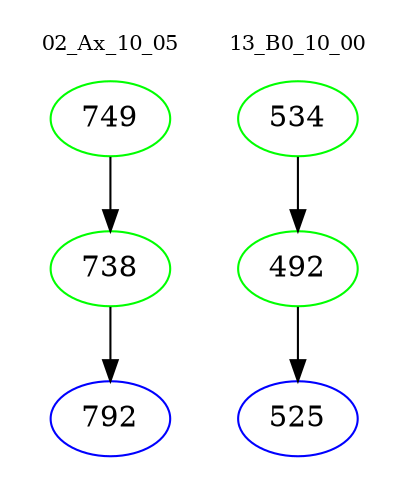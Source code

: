 digraph{
subgraph cluster_0 {
color = white
label = "02_Ax_10_05";
fontsize=10;
T0_749 [label="749", color="green"]
T0_749 -> T0_738 [color="black"]
T0_738 [label="738", color="green"]
T0_738 -> T0_792 [color="black"]
T0_792 [label="792", color="blue"]
}
subgraph cluster_1 {
color = white
label = "13_B0_10_00";
fontsize=10;
T1_534 [label="534", color="green"]
T1_534 -> T1_492 [color="black"]
T1_492 [label="492", color="green"]
T1_492 -> T1_525 [color="black"]
T1_525 [label="525", color="blue"]
}
}

